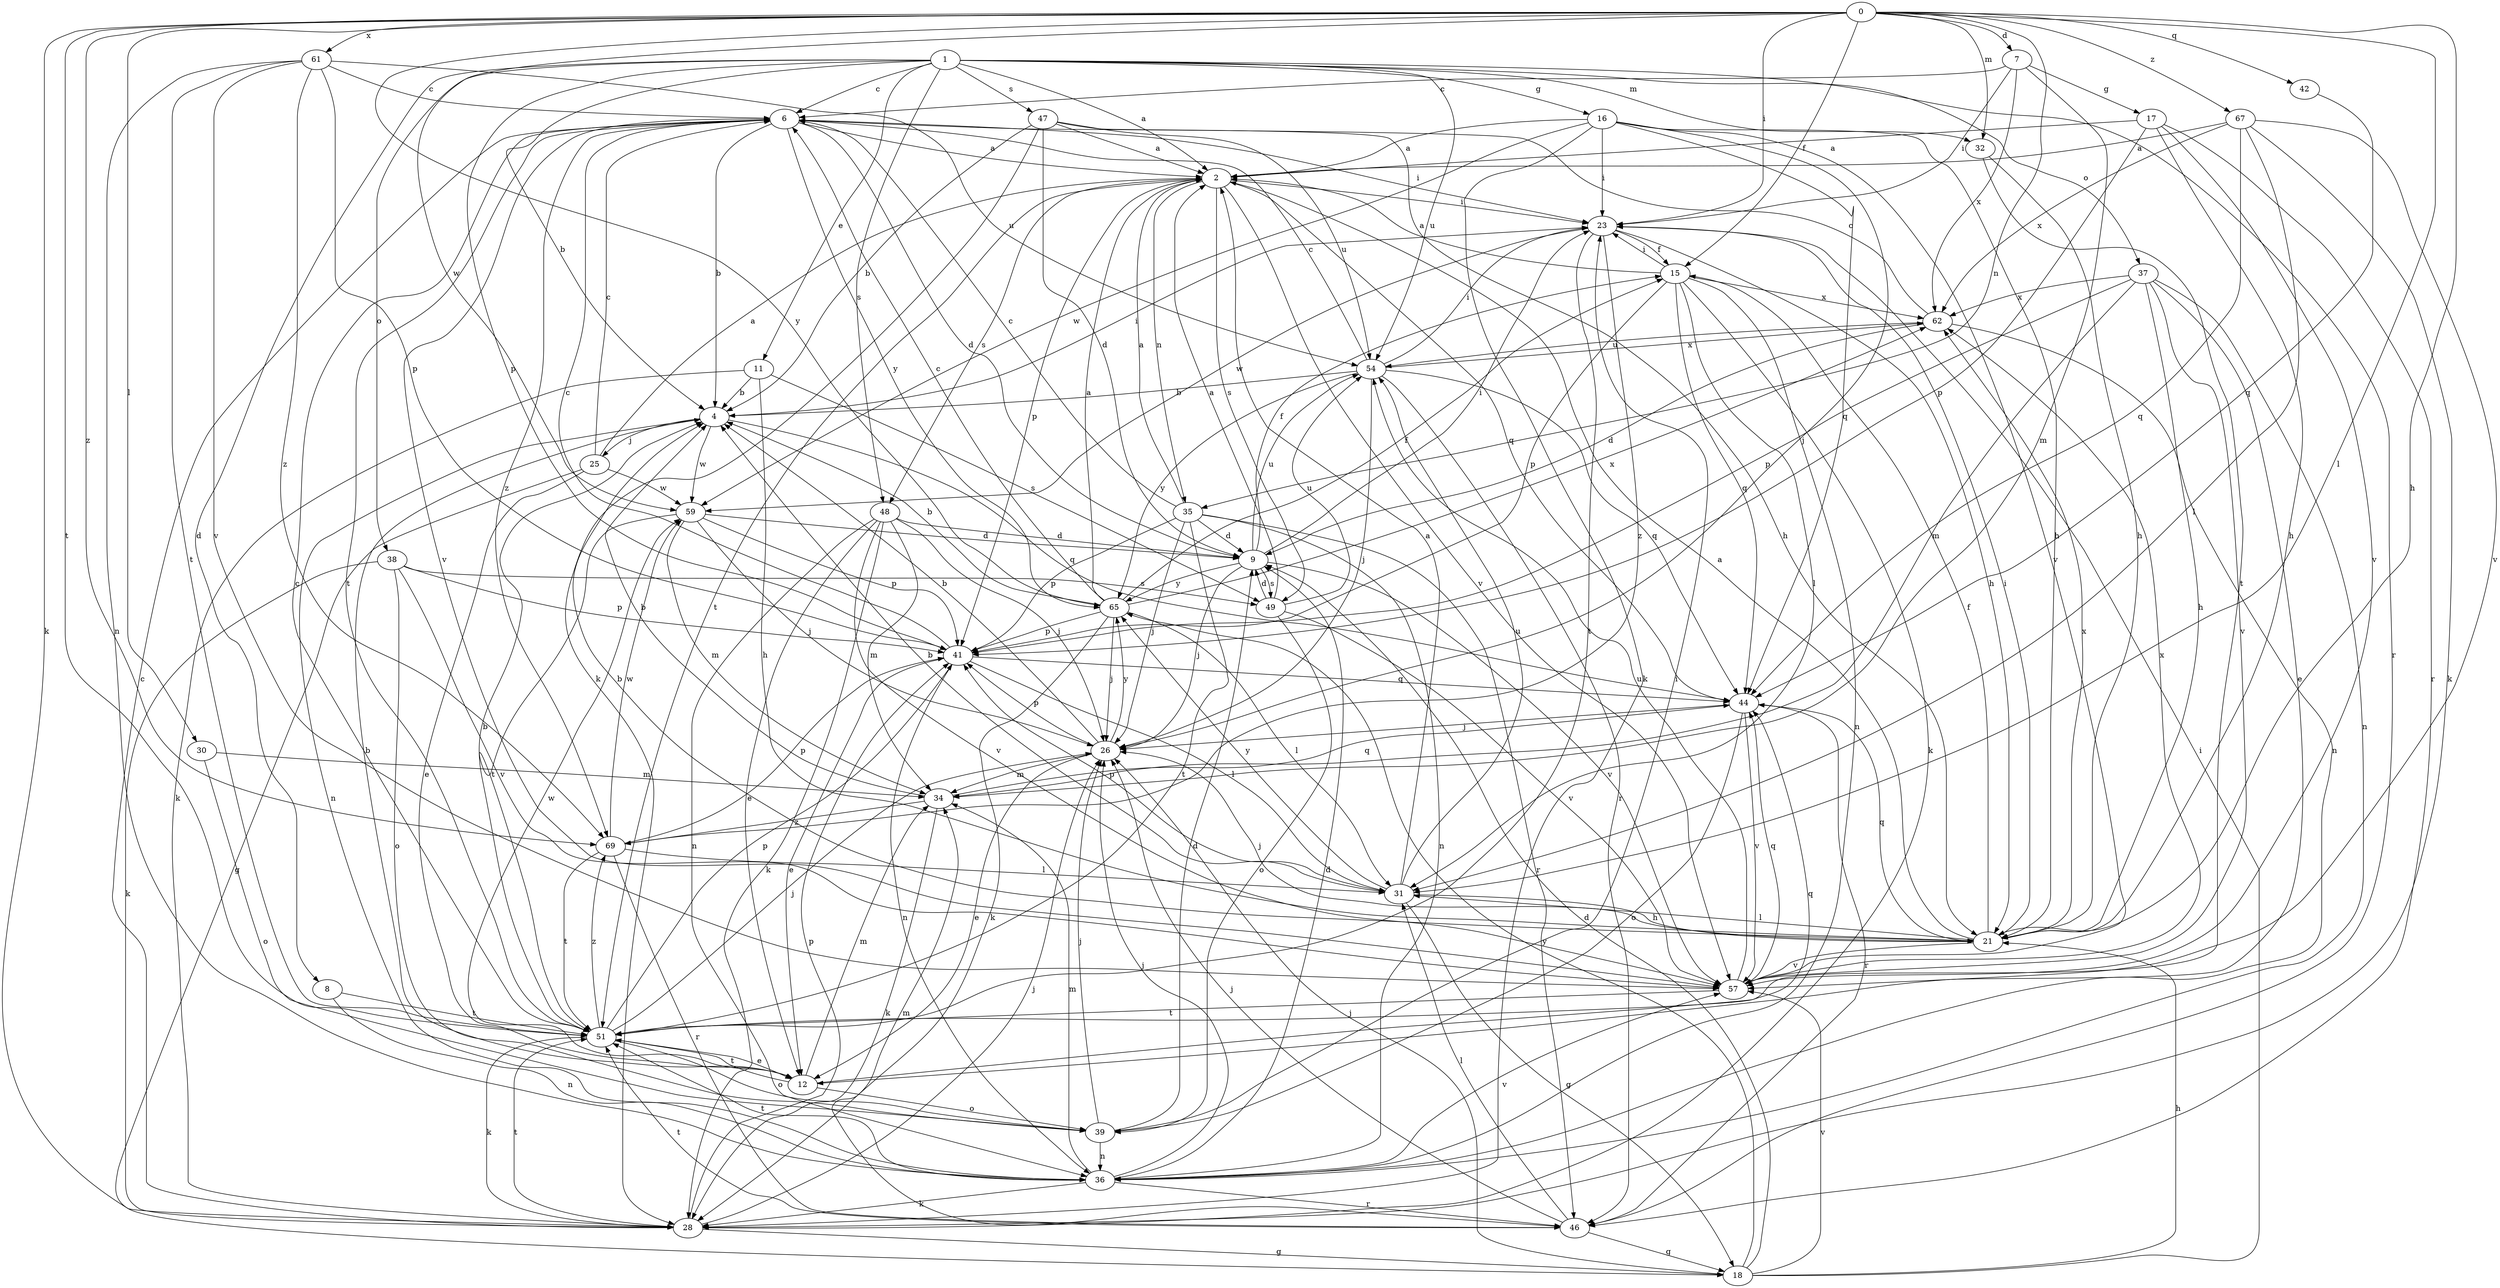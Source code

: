 strict digraph  {
0;
1;
2;
4;
6;
7;
8;
9;
11;
12;
15;
16;
17;
18;
21;
23;
25;
26;
28;
30;
31;
32;
34;
35;
36;
37;
38;
39;
41;
42;
44;
46;
47;
48;
49;
51;
54;
57;
59;
61;
62;
65;
67;
69;
0 -> 7  [label=d];
0 -> 15  [label=f];
0 -> 21  [label=h];
0 -> 23  [label=i];
0 -> 28  [label=k];
0 -> 30  [label=l];
0 -> 31  [label=l];
0 -> 32  [label=m];
0 -> 35  [label=n];
0 -> 42  [label=q];
0 -> 51  [label=t];
0 -> 59  [label=w];
0 -> 61  [label=x];
0 -> 65  [label=y];
0 -> 67  [label=z];
0 -> 69  [label=z];
1 -> 2  [label=a];
1 -> 4  [label=b];
1 -> 6  [label=c];
1 -> 8  [label=d];
1 -> 11  [label=e];
1 -> 16  [label=g];
1 -> 32  [label=m];
1 -> 37  [label=o];
1 -> 38  [label=o];
1 -> 41  [label=p];
1 -> 46  [label=r];
1 -> 47  [label=s];
1 -> 48  [label=s];
1 -> 54  [label=u];
2 -> 23  [label=i];
2 -> 35  [label=n];
2 -> 41  [label=p];
2 -> 44  [label=q];
2 -> 48  [label=s];
2 -> 49  [label=s];
2 -> 51  [label=t];
2 -> 57  [label=v];
4 -> 23  [label=i];
4 -> 25  [label=j];
4 -> 36  [label=n];
4 -> 44  [label=q];
4 -> 59  [label=w];
6 -> 2  [label=a];
6 -> 4  [label=b];
6 -> 9  [label=d];
6 -> 23  [label=i];
6 -> 51  [label=t];
6 -> 57  [label=v];
6 -> 65  [label=y];
6 -> 69  [label=z];
7 -> 6  [label=c];
7 -> 17  [label=g];
7 -> 23  [label=i];
7 -> 34  [label=m];
7 -> 62  [label=x];
8 -> 36  [label=n];
8 -> 51  [label=t];
9 -> 15  [label=f];
9 -> 23  [label=i];
9 -> 26  [label=j];
9 -> 49  [label=s];
9 -> 54  [label=u];
9 -> 57  [label=v];
9 -> 65  [label=y];
11 -> 4  [label=b];
11 -> 21  [label=h];
11 -> 28  [label=k];
11 -> 49  [label=s];
12 -> 4  [label=b];
12 -> 34  [label=m];
12 -> 39  [label=o];
12 -> 44  [label=q];
12 -> 51  [label=t];
12 -> 59  [label=w];
15 -> 2  [label=a];
15 -> 23  [label=i];
15 -> 28  [label=k];
15 -> 31  [label=l];
15 -> 36  [label=n];
15 -> 41  [label=p];
15 -> 44  [label=q];
15 -> 62  [label=x];
16 -> 2  [label=a];
16 -> 21  [label=h];
16 -> 23  [label=i];
16 -> 26  [label=j];
16 -> 28  [label=k];
16 -> 44  [label=q];
16 -> 57  [label=v];
16 -> 59  [label=w];
17 -> 2  [label=a];
17 -> 21  [label=h];
17 -> 41  [label=p];
17 -> 46  [label=r];
17 -> 57  [label=v];
18 -> 9  [label=d];
18 -> 21  [label=h];
18 -> 23  [label=i];
18 -> 26  [label=j];
18 -> 57  [label=v];
18 -> 65  [label=y];
21 -> 2  [label=a];
21 -> 4  [label=b];
21 -> 15  [label=f];
21 -> 23  [label=i];
21 -> 26  [label=j];
21 -> 31  [label=l];
21 -> 44  [label=q];
21 -> 57  [label=v];
21 -> 62  [label=x];
23 -> 15  [label=f];
23 -> 21  [label=h];
23 -> 51  [label=t];
23 -> 59  [label=w];
23 -> 69  [label=z];
25 -> 2  [label=a];
25 -> 6  [label=c];
25 -> 12  [label=e];
25 -> 18  [label=g];
25 -> 59  [label=w];
26 -> 4  [label=b];
26 -> 12  [label=e];
26 -> 34  [label=m];
26 -> 41  [label=p];
26 -> 65  [label=y];
28 -> 6  [label=c];
28 -> 18  [label=g];
28 -> 26  [label=j];
28 -> 41  [label=p];
28 -> 51  [label=t];
30 -> 34  [label=m];
30 -> 39  [label=o];
31 -> 2  [label=a];
31 -> 4  [label=b];
31 -> 18  [label=g];
31 -> 21  [label=h];
31 -> 41  [label=p];
31 -> 54  [label=u];
31 -> 65  [label=y];
32 -> 21  [label=h];
32 -> 51  [label=t];
34 -> 4  [label=b];
34 -> 28  [label=k];
34 -> 44  [label=q];
34 -> 69  [label=z];
35 -> 2  [label=a];
35 -> 6  [label=c];
35 -> 9  [label=d];
35 -> 26  [label=j];
35 -> 36  [label=n];
35 -> 41  [label=p];
35 -> 46  [label=r];
35 -> 51  [label=t];
36 -> 9  [label=d];
36 -> 26  [label=j];
36 -> 28  [label=k];
36 -> 34  [label=m];
36 -> 46  [label=r];
36 -> 51  [label=t];
36 -> 57  [label=v];
37 -> 12  [label=e];
37 -> 21  [label=h];
37 -> 34  [label=m];
37 -> 36  [label=n];
37 -> 41  [label=p];
37 -> 57  [label=v];
37 -> 62  [label=x];
38 -> 28  [label=k];
38 -> 39  [label=o];
38 -> 41  [label=p];
38 -> 49  [label=s];
38 -> 57  [label=v];
39 -> 9  [label=d];
39 -> 23  [label=i];
39 -> 26  [label=j];
39 -> 36  [label=n];
41 -> 6  [label=c];
41 -> 12  [label=e];
41 -> 31  [label=l];
41 -> 36  [label=n];
41 -> 44  [label=q];
42 -> 44  [label=q];
44 -> 26  [label=j];
44 -> 39  [label=o];
44 -> 46  [label=r];
44 -> 57  [label=v];
46 -> 18  [label=g];
46 -> 26  [label=j];
46 -> 31  [label=l];
46 -> 34  [label=m];
46 -> 51  [label=t];
47 -> 2  [label=a];
47 -> 4  [label=b];
47 -> 9  [label=d];
47 -> 21  [label=h];
47 -> 28  [label=k];
47 -> 54  [label=u];
48 -> 9  [label=d];
48 -> 12  [label=e];
48 -> 26  [label=j];
48 -> 28  [label=k];
48 -> 34  [label=m];
48 -> 36  [label=n];
48 -> 57  [label=v];
49 -> 2  [label=a];
49 -> 9  [label=d];
49 -> 39  [label=o];
49 -> 54  [label=u];
49 -> 57  [label=v];
51 -> 4  [label=b];
51 -> 6  [label=c];
51 -> 12  [label=e];
51 -> 26  [label=j];
51 -> 28  [label=k];
51 -> 39  [label=o];
51 -> 41  [label=p];
51 -> 69  [label=z];
54 -> 4  [label=b];
54 -> 6  [label=c];
54 -> 23  [label=i];
54 -> 26  [label=j];
54 -> 44  [label=q];
54 -> 46  [label=r];
54 -> 62  [label=x];
54 -> 65  [label=y];
57 -> 44  [label=q];
57 -> 51  [label=t];
57 -> 54  [label=u];
57 -> 62  [label=x];
59 -> 9  [label=d];
59 -> 26  [label=j];
59 -> 34  [label=m];
59 -> 41  [label=p];
59 -> 51  [label=t];
61 -> 6  [label=c];
61 -> 36  [label=n];
61 -> 41  [label=p];
61 -> 51  [label=t];
61 -> 54  [label=u];
61 -> 57  [label=v];
61 -> 69  [label=z];
62 -> 6  [label=c];
62 -> 9  [label=d];
62 -> 36  [label=n];
62 -> 54  [label=u];
65 -> 2  [label=a];
65 -> 4  [label=b];
65 -> 6  [label=c];
65 -> 15  [label=f];
65 -> 26  [label=j];
65 -> 28  [label=k];
65 -> 31  [label=l];
65 -> 41  [label=p];
65 -> 62  [label=x];
67 -> 2  [label=a];
67 -> 28  [label=k];
67 -> 31  [label=l];
67 -> 44  [label=q];
67 -> 57  [label=v];
67 -> 62  [label=x];
69 -> 31  [label=l];
69 -> 41  [label=p];
69 -> 46  [label=r];
69 -> 51  [label=t];
69 -> 59  [label=w];
}

